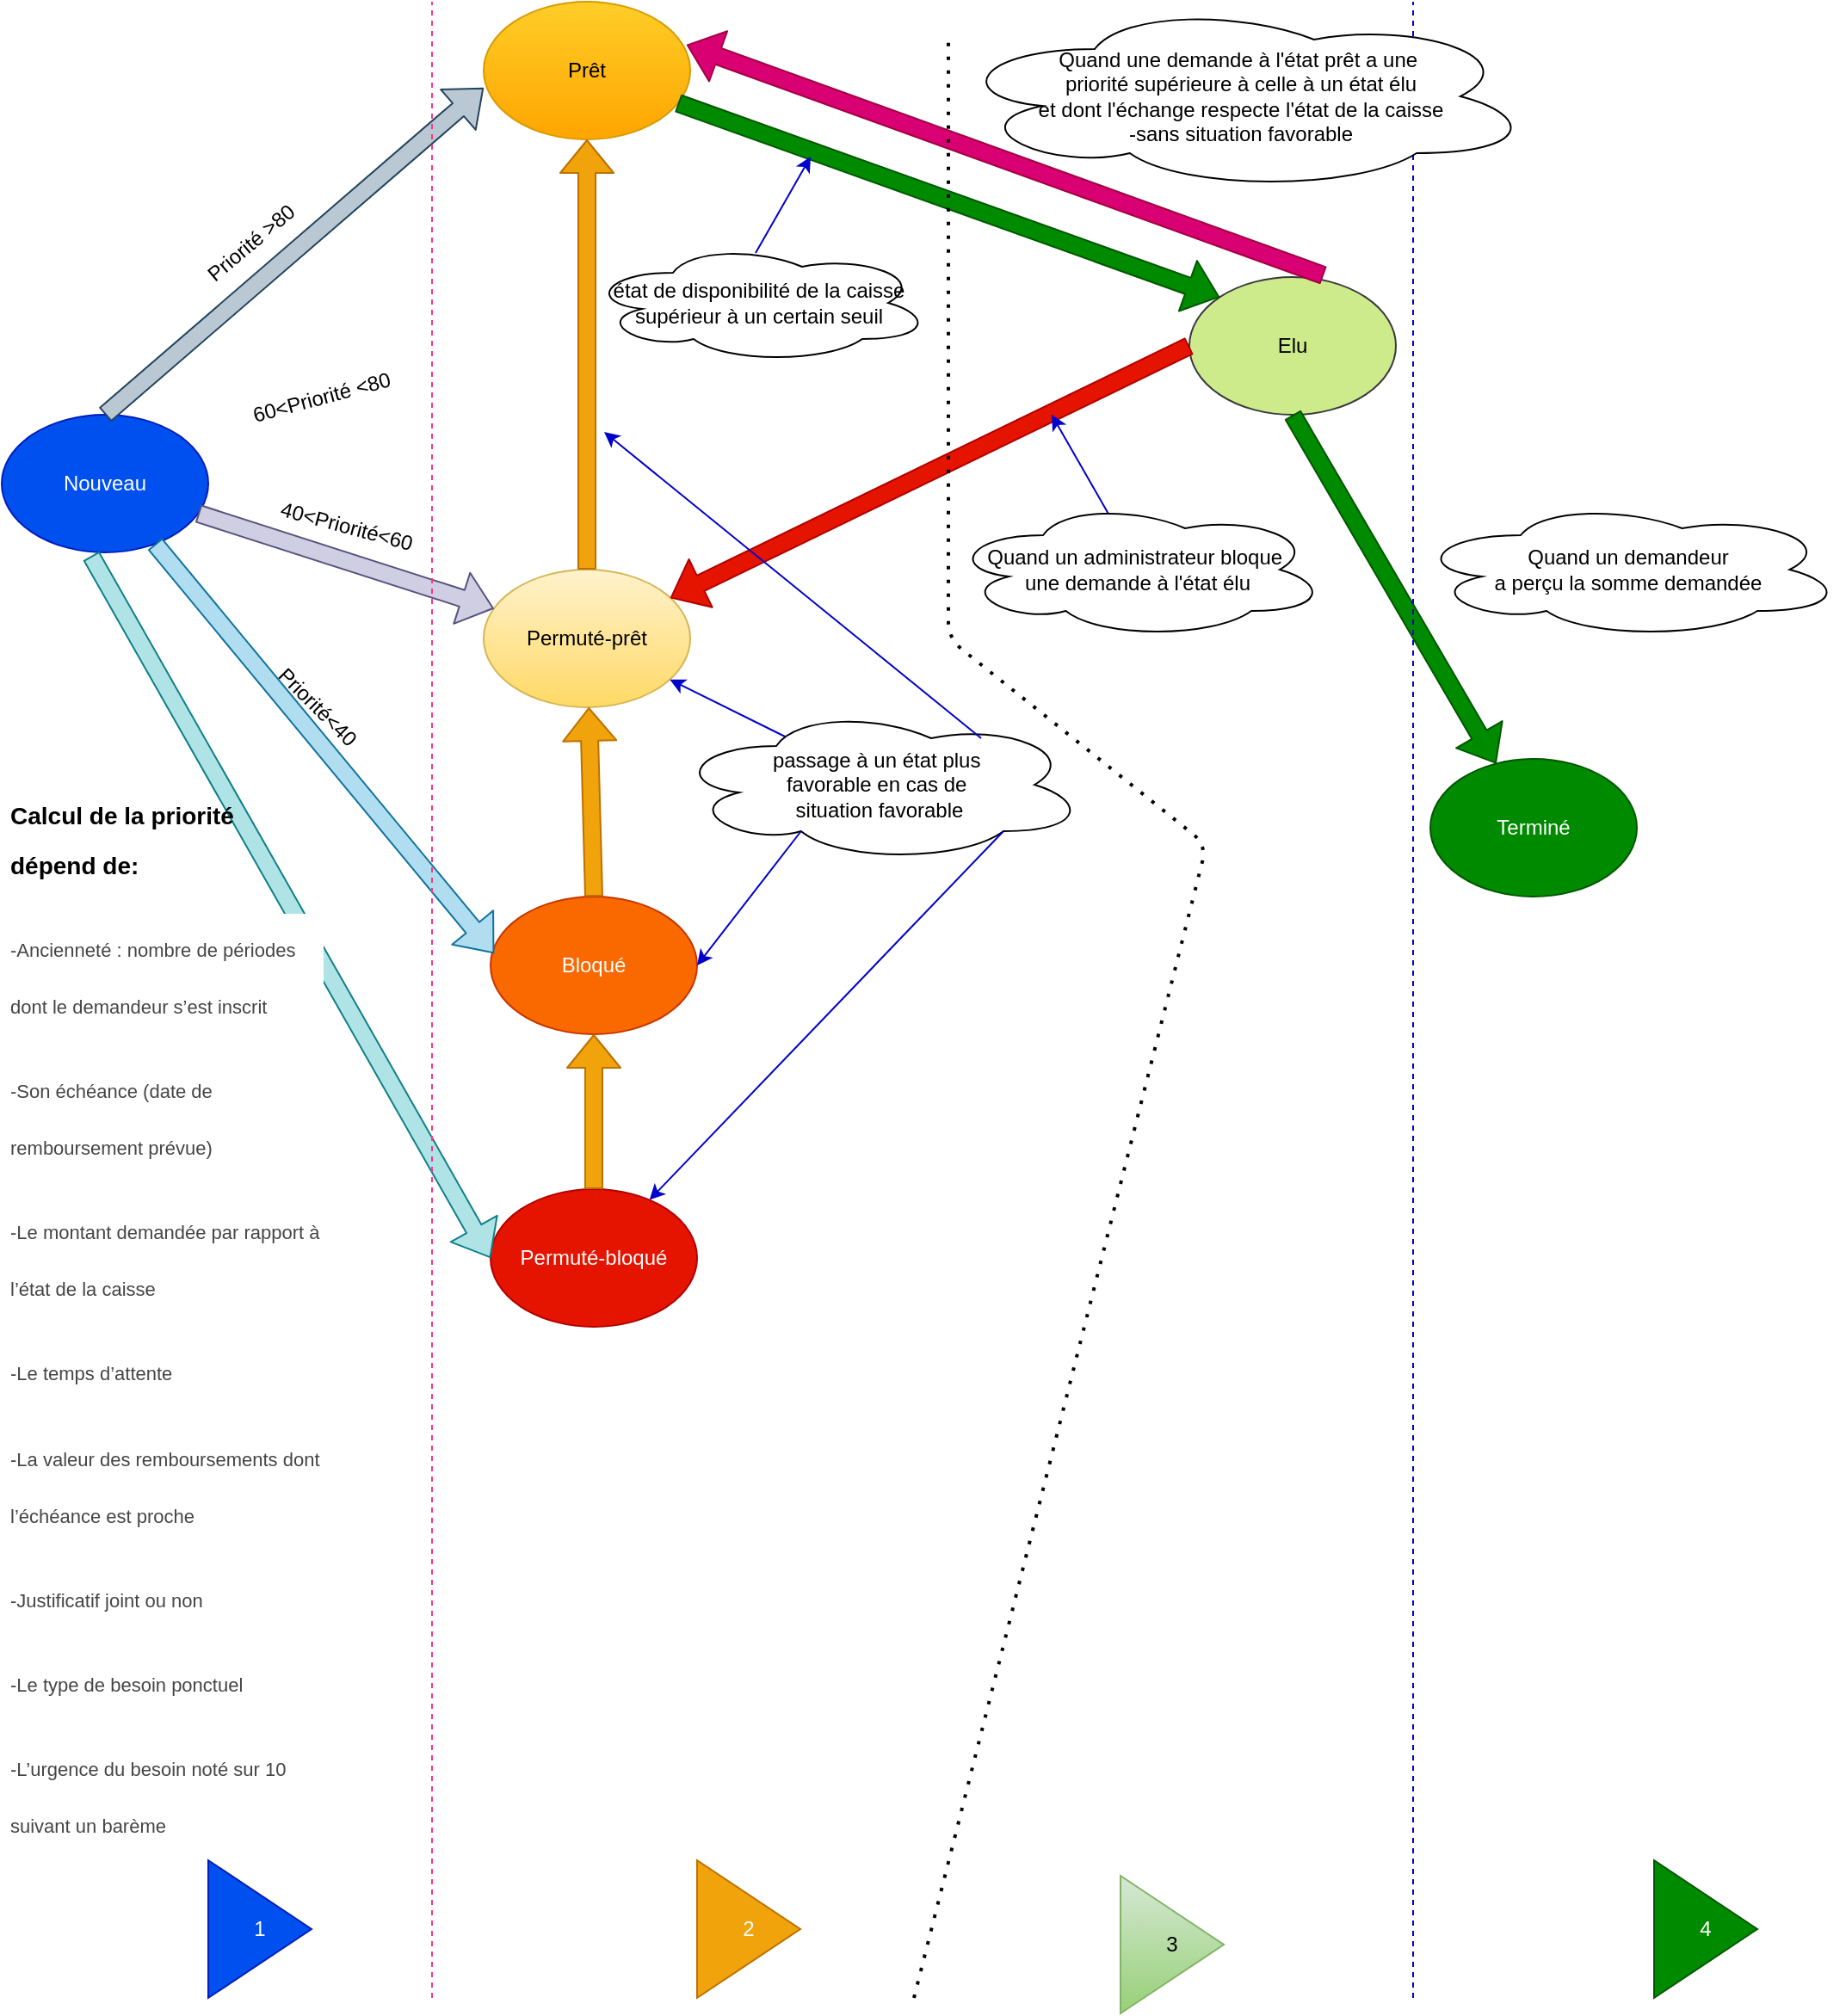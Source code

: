 <mxfile version="14.4.3" type="github">
  <diagram id="Dze1Ma6fVJCJLbmEjT1m" name="Page-1">
    <mxGraphModel dx="1102" dy="582" grid="1" gridSize="10" guides="1" tooltips="1" connect="1" arrows="1" fold="1" page="1" pageScale="1" pageWidth="827" pageHeight="1169" math="0" shadow="0">
      <root>
        <mxCell id="0" />
        <mxCell id="1" parent="0" />
        <mxCell id="zoM2ksk7p5f8HjakFHzy-1" value="Nouveau" style="ellipse;whiteSpace=wrap;html=1;fillColor=#0050ef;strokeColor=#001DBC;fontColor=#ffffff;" vertex="1" parent="1">
          <mxGeometry x="10" y="240" width="120" height="80" as="geometry" />
        </mxCell>
        <mxCell id="zoM2ksk7p5f8HjakFHzy-2" value="Prêt" style="ellipse;whiteSpace=wrap;html=1;gradientColor=#ffa500;fillColor=#ffcd28;strokeColor=#d79b00;" vertex="1" parent="1">
          <mxGeometry x="290" width="120" height="80" as="geometry" />
        </mxCell>
        <mxCell id="zoM2ksk7p5f8HjakFHzy-3" value="Bloqué" style="ellipse;whiteSpace=wrap;html=1;fillColor=#fa6800;strokeColor=#C73500;fontColor=#ffffff;" vertex="1" parent="1">
          <mxGeometry x="294" y="520" width="120" height="80" as="geometry" />
        </mxCell>
        <mxCell id="zoM2ksk7p5f8HjakFHzy-4" value="Permuté-bloqué" style="ellipse;whiteSpace=wrap;html=1;fillColor=#e51400;strokeColor=#B20000;fontColor=#ffffff;" vertex="1" parent="1">
          <mxGeometry x="294" y="690" width="120" height="80" as="geometry" />
        </mxCell>
        <mxCell id="zoM2ksk7p5f8HjakFHzy-5" value="Permuté-prêt" style="ellipse;whiteSpace=wrap;html=1;gradientColor=#ffd966;fillColor=#fff2cc;strokeColor=#d6b656;" vertex="1" parent="1">
          <mxGeometry x="290" y="330" width="120" height="80" as="geometry" />
        </mxCell>
        <mxCell id="zoM2ksk7p5f8HjakFHzy-6" value="Elu" style="ellipse;whiteSpace=wrap;html=1;fillColor=#cdeb8b;strokeColor=#36393d;" vertex="1" parent="1">
          <mxGeometry x="700" y="160" width="120" height="80" as="geometry" />
        </mxCell>
        <mxCell id="zoM2ksk7p5f8HjakFHzy-7" value="Terminé" style="ellipse;whiteSpace=wrap;html=1;fillColor=#008a00;strokeColor=#005700;fontColor=#ffffff;" vertex="1" parent="1">
          <mxGeometry x="840" y="440" width="120" height="80" as="geometry" />
        </mxCell>
        <mxCell id="zoM2ksk7p5f8HjakFHzy-8" value="" style="shape=flexArrow;endArrow=classic;html=1;entryX=0;entryY=0.625;entryDx=0;entryDy=0;entryPerimeter=0;exitX=0.5;exitY=0;exitDx=0;exitDy=0;fillColor=#bac8d3;strokeColor=#23445d;" edge="1" parent="1" source="zoM2ksk7p5f8HjakFHzy-1" target="zoM2ksk7p5f8HjakFHzy-2">
          <mxGeometry width="50" height="50" relative="1" as="geometry">
            <mxPoint x="50" y="230" as="sourcePoint" />
            <mxPoint x="100" y="180" as="targetPoint" />
          </mxGeometry>
        </mxCell>
        <mxCell id="zoM2ksk7p5f8HjakFHzy-9" value="" style="shape=flexArrow;endArrow=classic;html=1;fillColor=#d0cee2;strokeColor=#56517e;" edge="1" parent="1" source="zoM2ksk7p5f8HjakFHzy-1" target="zoM2ksk7p5f8HjakFHzy-5">
          <mxGeometry width="50" height="50" relative="1" as="geometry">
            <mxPoint x="130" y="260" as="sourcePoint" />
            <mxPoint x="180" y="210" as="targetPoint" />
          </mxGeometry>
        </mxCell>
        <mxCell id="zoM2ksk7p5f8HjakFHzy-10" value="" style="shape=flexArrow;endArrow=classic;html=1;entryX=0.017;entryY=0.413;entryDx=0;entryDy=0;entryPerimeter=0;fillColor=#b1ddf0;strokeColor=#10739e;" edge="1" parent="1" source="zoM2ksk7p5f8HjakFHzy-1" target="zoM2ksk7p5f8HjakFHzy-3">
          <mxGeometry width="50" height="50" relative="1" as="geometry">
            <mxPoint x="160" y="390" as="sourcePoint" />
            <mxPoint x="210" y="340" as="targetPoint" />
          </mxGeometry>
        </mxCell>
        <mxCell id="zoM2ksk7p5f8HjakFHzy-11" value="" style="shape=flexArrow;endArrow=classic;html=1;exitX=0.433;exitY=1.025;exitDx=0;exitDy=0;exitPerimeter=0;entryX=0;entryY=0.5;entryDx=0;entryDy=0;fillColor=#b0e3e6;strokeColor=#0e8088;" edge="1" parent="1" source="zoM2ksk7p5f8HjakFHzy-1" target="zoM2ksk7p5f8HjakFHzy-4">
          <mxGeometry width="50" height="50" relative="1" as="geometry">
            <mxPoint x="120" y="440" as="sourcePoint" />
            <mxPoint x="170" y="390" as="targetPoint" />
          </mxGeometry>
        </mxCell>
        <mxCell id="zoM2ksk7p5f8HjakFHzy-12" value="" style="shape=flexArrow;endArrow=classic;html=1;entryX=0.5;entryY=1;entryDx=0;entryDy=0;exitX=0.5;exitY=0;exitDx=0;exitDy=0;fillColor=#f0a30a;strokeColor=#BD7000;" edge="1" parent="1" source="zoM2ksk7p5f8HjakFHzy-4" target="zoM2ksk7p5f8HjakFHzy-3">
          <mxGeometry width="50" height="50" relative="1" as="geometry">
            <mxPoint x="325" y="460" as="sourcePoint" />
            <mxPoint x="375" y="410" as="targetPoint" />
          </mxGeometry>
        </mxCell>
        <mxCell id="zoM2ksk7p5f8HjakFHzy-13" value="" style="shape=flexArrow;endArrow=classic;html=1;exitX=0.5;exitY=0;exitDx=0;exitDy=0;fillColor=#f0a30a;strokeColor=#BD7000;" edge="1" parent="1" source="zoM2ksk7p5f8HjakFHzy-3" target="zoM2ksk7p5f8HjakFHzy-5">
          <mxGeometry width="50" height="50" relative="1" as="geometry">
            <mxPoint x="330" y="300" as="sourcePoint" />
            <mxPoint x="380" y="250" as="targetPoint" />
          </mxGeometry>
        </mxCell>
        <mxCell id="zoM2ksk7p5f8HjakFHzy-14" value="" style="shape=flexArrow;endArrow=classic;html=1;entryX=0.5;entryY=1;entryDx=0;entryDy=0;fillColor=#f0a30a;strokeColor=#BD7000;" edge="1" parent="1" source="zoM2ksk7p5f8HjakFHzy-5" target="zoM2ksk7p5f8HjakFHzy-2">
          <mxGeometry width="50" height="50" relative="1" as="geometry">
            <mxPoint x="320" y="150" as="sourcePoint" />
            <mxPoint x="370" y="100" as="targetPoint" />
          </mxGeometry>
        </mxCell>
        <mxCell id="zoM2ksk7p5f8HjakFHzy-15" value="" style="shape=flexArrow;endArrow=classic;html=1;exitX=0;exitY=0.5;exitDx=0;exitDy=0;fillColor=#e51400;strokeColor=#B20000;" edge="1" parent="1" source="zoM2ksk7p5f8HjakFHzy-6" target="zoM2ksk7p5f8HjakFHzy-5">
          <mxGeometry width="50" height="50" relative="1" as="geometry">
            <mxPoint x="750" y="280" as="sourcePoint" />
            <mxPoint x="800" y="230" as="targetPoint" />
          </mxGeometry>
        </mxCell>
        <mxCell id="zoM2ksk7p5f8HjakFHzy-16" value="" style="shape=flexArrow;endArrow=classic;html=1;entryX=0;entryY=0;entryDx=0;entryDy=0;fillColor=#008a00;strokeColor=#005700;" edge="1" parent="1" source="zoM2ksk7p5f8HjakFHzy-2" target="zoM2ksk7p5f8HjakFHzy-6">
          <mxGeometry width="50" height="50" relative="1" as="geometry">
            <mxPoint x="580" y="150" as="sourcePoint" />
            <mxPoint x="860" y="260" as="targetPoint" />
          </mxGeometry>
        </mxCell>
        <mxCell id="zoM2ksk7p5f8HjakFHzy-17" value="" style="shape=flexArrow;endArrow=classic;html=1;entryX=0.983;entryY=0.313;entryDx=0;entryDy=0;entryPerimeter=0;exitX=0.65;exitY=-0.012;exitDx=0;exitDy=0;exitPerimeter=0;fillColor=#d80073;strokeColor=#A50040;" edge="1" parent="1" source="zoM2ksk7p5f8HjakFHzy-6" target="zoM2ksk7p5f8HjakFHzy-2">
          <mxGeometry width="50" height="50" relative="1" as="geometry">
            <mxPoint x="680" y="150" as="sourcePoint" />
            <mxPoint x="730" y="100" as="targetPoint" />
          </mxGeometry>
        </mxCell>
        <mxCell id="zoM2ksk7p5f8HjakFHzy-18" value="" style="shape=flexArrow;endArrow=classic;html=1;exitX=0.5;exitY=1;exitDx=0;exitDy=0;fillColor=#008a00;strokeColor=#005700;" edge="1" parent="1" source="zoM2ksk7p5f8HjakFHzy-6" target="zoM2ksk7p5f8HjakFHzy-7">
          <mxGeometry width="50" height="50" relative="1" as="geometry">
            <mxPoint x="1030" y="310" as="sourcePoint" />
            <mxPoint x="1080" y="260" as="targetPoint" />
          </mxGeometry>
        </mxCell>
        <mxCell id="zoM2ksk7p5f8HjakFHzy-22" value="Priorité &amp;gt;80" style="text;html=1;strokeColor=none;fillColor=none;align=center;verticalAlign=middle;whiteSpace=wrap;rounded=0;rotation=-40;" vertex="1" parent="1">
          <mxGeometry x="105.32" y="130" width="100" height="20" as="geometry" />
        </mxCell>
        <mxCell id="zoM2ksk7p5f8HjakFHzy-23" value="60&amp;lt;Priorité &amp;lt;80" style="text;html=1;strokeColor=none;fillColor=none;align=center;verticalAlign=middle;whiteSpace=wrap;rounded=0;rotation=-15;" vertex="1" parent="1">
          <mxGeometry x="136" y="220" width="120.29" height="20" as="geometry" />
        </mxCell>
        <mxCell id="zoM2ksk7p5f8HjakFHzy-24" value="40&amp;lt;Priorité&amp;lt;60" style="text;html=1;strokeColor=none;fillColor=none;align=center;verticalAlign=middle;whiteSpace=wrap;rounded=0;rotation=15;" vertex="1" parent="1">
          <mxGeometry x="170" y="290" width="81" height="30" as="geometry" />
        </mxCell>
        <mxCell id="zoM2ksk7p5f8HjakFHzy-25" value="Priorité&amp;lt;40" style="text;html=1;strokeColor=none;fillColor=none;align=center;verticalAlign=middle;whiteSpace=wrap;rounded=0;rotation=45;" vertex="1" parent="1">
          <mxGeometry x="136" y="400" width="115" height="20" as="geometry" />
        </mxCell>
        <mxCell id="zoM2ksk7p5f8HjakFHzy-26" value="&lt;h1&gt;&lt;span&gt;&lt;font style=&quot;font-size: 14px&quot;&gt;Calcul de la priorité dépend de:&lt;/font&gt;&lt;/span&gt;&lt;/h1&gt;&lt;h1&gt;&lt;span style=&quot;font-weight: normal&quot; id=&quot;docs-internal-guid-5ad885e3-7fff-9ee6-34b0-edc623828f37&quot;&gt;&lt;p dir=&quot;ltr&quot; style=&quot;line-height: 1.38 ; background-color: #ffffff ; margin-top: 6pt ; margin-bottom: 0pt ; padding: 0pt 0pt 12pt 0pt&quot;&gt;&lt;span style=&quot;font-family: &amp;#34;arial&amp;#34; ; color: rgb(69 , 69 , 69) ; background-color: transparent ; vertical-align: baseline&quot;&gt;&lt;font style=&quot;font-size: 11px&quot;&gt;-Ancienneté : nombre de périodes dont le demandeur s’est inscrit&lt;/font&gt;&lt;/span&gt;&lt;/p&gt;&lt;p dir=&quot;ltr&quot; style=&quot;line-height: 1.38 ; background-color: #ffffff ; margin-top: 0pt ; margin-bottom: 0pt ; padding: 0 0pt 12pt 0pt&quot;&gt;&lt;span style=&quot;font-family: &amp;#34;arial&amp;#34; ; color: rgb(69 , 69 , 69) ; background-color: transparent ; vertical-align: baseline&quot;&gt;&lt;font style=&quot;font-size: 11px&quot;&gt;-Son échéance (date de remboursement prévue)&lt;/font&gt;&lt;/span&gt;&lt;/p&gt;&lt;p dir=&quot;ltr&quot; style=&quot;line-height: 1.38 ; background-color: #ffffff ; margin-top: 0pt ; margin-bottom: 0pt ; padding: 0 0pt 12pt 0pt&quot;&gt;&lt;span style=&quot;font-family: &amp;#34;arial&amp;#34; ; color: rgb(69 , 69 , 69) ; background-color: transparent ; vertical-align: baseline&quot;&gt;&lt;font style=&quot;font-size: 11px&quot;&gt;-Le montant demandée par rapport à l’état de la caisse&lt;/font&gt;&lt;/span&gt;&lt;/p&gt;&lt;p dir=&quot;ltr&quot; style=&quot;line-height: 1.38 ; background-color: #ffffff ; margin-top: 0pt ; margin-bottom: 0pt ; padding: 0 0pt 12pt 0pt&quot;&gt;&lt;span style=&quot;font-family: &amp;#34;arial&amp;#34; ; color: rgb(69 , 69 , 69) ; background-color: transparent ; vertical-align: baseline&quot;&gt;&lt;font style=&quot;font-size: 11px&quot;&gt;-Le temps d’attente&lt;/font&gt;&lt;/span&gt;&lt;/p&gt;&lt;p dir=&quot;ltr&quot; style=&quot;line-height: 1.38 ; background-color: #ffffff ; margin-top: 0pt ; margin-bottom: 0pt ; padding: 0 0pt 12pt 0pt&quot;&gt;&lt;span style=&quot;font-family: &amp;#34;arial&amp;#34; ; color: rgb(69 , 69 , 69) ; background-color: transparent ; vertical-align: baseline&quot;&gt;&lt;font style=&quot;font-size: 11px&quot;&gt;-La valeur des remboursements dont l’échéance est proche&lt;/font&gt;&lt;/span&gt;&lt;/p&gt;&lt;p dir=&quot;ltr&quot; style=&quot;line-height: 1.38 ; background-color: #ffffff ; margin-top: 0pt ; margin-bottom: 0pt ; padding: 0 0pt 12pt 0pt&quot;&gt;&lt;span style=&quot;font-family: &amp;#34;arial&amp;#34; ; color: rgb(69 , 69 , 69) ; background-color: transparent ; vertical-align: baseline&quot;&gt;&lt;font style=&quot;font-size: 11px&quot;&gt;-Justificatif joint ou non&lt;/font&gt;&lt;/span&gt;&lt;/p&gt;&lt;p dir=&quot;ltr&quot; style=&quot;line-height: 1.38 ; background-color: #ffffff ; margin-top: 0pt ; margin-bottom: 0pt ; padding: 0 0pt 12pt 0pt&quot;&gt;&lt;span style=&quot;font-family: &amp;#34;arial&amp;#34; ; color: rgb(69 , 69 , 69) ; background-color: transparent ; vertical-align: baseline&quot;&gt;&lt;font style=&quot;font-size: 11px&quot;&gt;-Le type de besoin ponctuel&lt;/font&gt;&lt;/span&gt;&lt;/p&gt;&lt;p dir=&quot;ltr&quot; style=&quot;line-height: 1.38 ; background-color: #ffffff ; margin-top: 0pt ; margin-bottom: 12pt ; padding: 0 0pt 0pt 0pt&quot;&gt;&lt;span style=&quot;font-family: &amp;#34;arial&amp;#34; ; color: rgb(69 , 69 , 69) ; background-color: transparent ; vertical-align: baseline&quot;&gt;&lt;font style=&quot;font-size: 11px&quot;&gt;-L’urgence du besoin noté sur 10 suivant un barème&lt;/font&gt;&lt;/span&gt;&lt;/p&gt;&lt;div&gt;&lt;span style=&quot;font-size: 17pt ; font-family: &amp;#34;arial&amp;#34; ; color: rgb(69 , 69 , 69) ; background-color: transparent ; vertical-align: baseline&quot;&gt;&lt;br&gt;&lt;/span&gt;&lt;/div&gt;&lt;/span&gt;&lt;/h1&gt;" style="text;html=1;strokeColor=none;fillColor=none;spacing=5;spacingTop=-20;whiteSpace=wrap;overflow=hidden;rounded=0;" vertex="1" parent="1">
          <mxGeometry x="10" y="450" width="190" height="620" as="geometry" />
        </mxCell>
        <mxCell id="zoM2ksk7p5f8HjakFHzy-27" value="" style="endArrow=none;dashed=1;html=1;fillColor=#FF2146;strokeColor=#FF338B;" edge="1" parent="1">
          <mxGeometry width="50" height="50" relative="1" as="geometry">
            <mxPoint x="260" y="1160" as="sourcePoint" />
            <mxPoint x="260" as="targetPoint" />
          </mxGeometry>
        </mxCell>
        <mxCell id="zoM2ksk7p5f8HjakFHzy-29" value="" style="endArrow=none;dashed=1;html=1;dashPattern=1 3;strokeWidth=2;fillColor=#FF2146;" edge="1" parent="1">
          <mxGeometry width="50" height="50" relative="1" as="geometry">
            <mxPoint x="540" y="1160" as="sourcePoint" />
            <mxPoint x="560" y="20" as="targetPoint" />
            <Array as="points">
              <mxPoint x="710" y="490" />
              <mxPoint x="560" y="370" />
            </Array>
          </mxGeometry>
        </mxCell>
        <mxCell id="zoM2ksk7p5f8HjakFHzy-30" value="" style="endArrow=none;dashed=1;html=1;strokeColor=#0000CC;fillColor=#FF2146;" edge="1" parent="1">
          <mxGeometry width="50" height="50" relative="1" as="geometry">
            <mxPoint x="830" y="1160" as="sourcePoint" />
            <mxPoint x="830" as="targetPoint" />
          </mxGeometry>
        </mxCell>
        <mxCell id="zoM2ksk7p5f8HjakFHzy-31" value="" style="endArrow=classic;html=1;strokeColor=#0000CC;fillColor=#FF2146;exitX=0.455;exitY=0.25;exitDx=0;exitDy=0;exitPerimeter=0;" edge="1" parent="1" source="zoM2ksk7p5f8HjakFHzy-32">
          <mxGeometry width="50" height="50" relative="1" as="geometry">
            <mxPoint x="660" y="280" as="sourcePoint" />
            <mxPoint x="620" y="240" as="targetPoint" />
          </mxGeometry>
        </mxCell>
        <mxCell id="zoM2ksk7p5f8HjakFHzy-32" value="Quand un administrateur bloque&amp;nbsp;&lt;br&gt;une demande à l&#39;état élu" style="ellipse;shape=cloud;whiteSpace=wrap;html=1;" vertex="1" parent="1">
          <mxGeometry x="560" y="290" width="220" height="80" as="geometry" />
        </mxCell>
        <mxCell id="zoM2ksk7p5f8HjakFHzy-33" value="Quand un demandeur&lt;br&gt;a perçu la somme demandée" style="ellipse;shape=cloud;whiteSpace=wrap;html=1;" vertex="1" parent="1">
          <mxGeometry x="830" y="290" width="250" height="80" as="geometry" />
        </mxCell>
        <mxCell id="zoM2ksk7p5f8HjakFHzy-34" value="Quand une demande à l&#39;état prêt a une&amp;nbsp;&lt;br&gt;priorité supérieure à celle à un état élu&lt;br&gt;et dont l&#39;échange respecte l&#39;état de la caisse&lt;br&gt;-sans situation favorable" style="ellipse;shape=cloud;whiteSpace=wrap;html=1;" vertex="1" parent="1">
          <mxGeometry x="560" width="340" height="110" as="geometry" />
        </mxCell>
        <mxCell id="zoM2ksk7p5f8HjakFHzy-35" value="état de disponibilité de la caisse supérieur à un certain seuil" style="ellipse;shape=cloud;whiteSpace=wrap;html=1;" vertex="1" parent="1">
          <mxGeometry x="350" y="140" width="200" height="70" as="geometry" />
        </mxCell>
        <mxCell id="zoM2ksk7p5f8HjakFHzy-36" value="" style="endArrow=classic;html=1;strokeColor=#0000CC;fillColor=#FF2146;exitX=0.49;exitY=0.086;exitDx=0;exitDy=0;exitPerimeter=0;" edge="1" parent="1" source="zoM2ksk7p5f8HjakFHzy-35">
          <mxGeometry width="50" height="50" relative="1" as="geometry">
            <mxPoint x="440" y="150" as="sourcePoint" />
            <mxPoint x="480" y="90" as="targetPoint" />
          </mxGeometry>
        </mxCell>
        <mxCell id="zoM2ksk7p5f8HjakFHzy-37" value="passage à un état plus&amp;nbsp;&lt;br&gt;favorable en cas de&amp;nbsp;&lt;br&gt;situation favorable" style="ellipse;shape=cloud;whiteSpace=wrap;html=1;" vertex="1" parent="1">
          <mxGeometry x="400" y="410" width="240" height="90" as="geometry" />
        </mxCell>
        <mxCell id="zoM2ksk7p5f8HjakFHzy-38" value="" style="endArrow=classic;html=1;strokeColor=#0000CC;fillColor=#FF2146;exitX=0.746;exitY=0.2;exitDx=0;exitDy=0;exitPerimeter=0;" edge="1" parent="1" source="zoM2ksk7p5f8HjakFHzy-37">
          <mxGeometry width="50" height="50" relative="1" as="geometry">
            <mxPoint x="440" y="305" as="sourcePoint" />
            <mxPoint x="360" y="250" as="targetPoint" />
          </mxGeometry>
        </mxCell>
        <mxCell id="zoM2ksk7p5f8HjakFHzy-39" value="" style="endArrow=classic;html=1;strokeColor=#0000CC;fillColor=#FF2146;exitX=0.271;exitY=0.189;exitDx=0;exitDy=0;exitPerimeter=0;" edge="1" parent="1" source="zoM2ksk7p5f8HjakFHzy-37" target="zoM2ksk7p5f8HjakFHzy-5">
          <mxGeometry width="50" height="50" relative="1" as="geometry">
            <mxPoint x="430" y="430" as="sourcePoint" />
            <mxPoint x="480" y="380" as="targetPoint" />
          </mxGeometry>
        </mxCell>
        <mxCell id="zoM2ksk7p5f8HjakFHzy-40" value="" style="endArrow=classic;html=1;strokeColor=#0000CC;fillColor=#FF2146;entryX=1;entryY=0.5;entryDx=0;entryDy=0;exitX=0.31;exitY=0.8;exitDx=0;exitDy=0;exitPerimeter=0;" edge="1" parent="1" source="zoM2ksk7p5f8HjakFHzy-37" target="zoM2ksk7p5f8HjakFHzy-3">
          <mxGeometry width="50" height="50" relative="1" as="geometry">
            <mxPoint x="450" y="620" as="sourcePoint" />
            <mxPoint x="500" y="570" as="targetPoint" />
          </mxGeometry>
        </mxCell>
        <mxCell id="zoM2ksk7p5f8HjakFHzy-41" value="" style="endArrow=classic;html=1;strokeColor=#0000CC;fillColor=#FF2146;exitX=0.8;exitY=0.8;exitDx=0;exitDy=0;exitPerimeter=0;" edge="1" parent="1" source="zoM2ksk7p5f8HjakFHzy-37" target="zoM2ksk7p5f8HjakFHzy-4">
          <mxGeometry width="50" height="50" relative="1" as="geometry">
            <mxPoint x="410" y="690" as="sourcePoint" />
            <mxPoint x="460" y="640" as="targetPoint" />
          </mxGeometry>
        </mxCell>
        <mxCell id="zoM2ksk7p5f8HjakFHzy-42" value="1" style="triangle;whiteSpace=wrap;html=1;fillColor=#0050ef;strokeColor=#001DBC;fontColor=#ffffff;" vertex="1" parent="1">
          <mxGeometry x="130" y="1080" width="60" height="80" as="geometry" />
        </mxCell>
        <mxCell id="zoM2ksk7p5f8HjakFHzy-43" value="2" style="triangle;whiteSpace=wrap;html=1;fillColor=#f0a30a;strokeColor=#BD7000;fontColor=#ffffff;" vertex="1" parent="1">
          <mxGeometry x="414" y="1080" width="60" height="80" as="geometry" />
        </mxCell>
        <mxCell id="zoM2ksk7p5f8HjakFHzy-44" value="3" style="triangle;whiteSpace=wrap;html=1;gradientColor=#97d077;fillColor=#d5e8d4;strokeColor=#82b366;" vertex="1" parent="1">
          <mxGeometry x="660" y="1089" width="60" height="80" as="geometry" />
        </mxCell>
        <mxCell id="zoM2ksk7p5f8HjakFHzy-45" value="4" style="triangle;whiteSpace=wrap;html=1;fillColor=#008a00;strokeColor=#005700;fontColor=#ffffff;" vertex="1" parent="1">
          <mxGeometry x="970" y="1080" width="60" height="80" as="geometry" />
        </mxCell>
      </root>
    </mxGraphModel>
  </diagram>
</mxfile>
